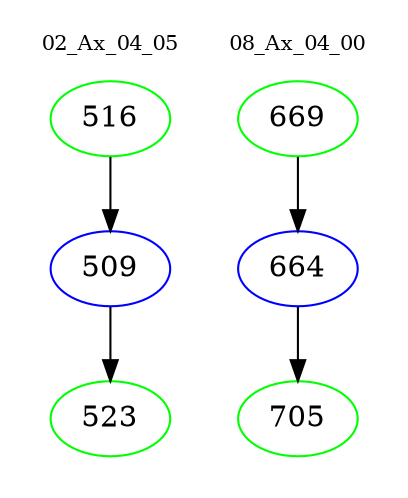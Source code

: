 digraph{
subgraph cluster_0 {
color = white
label = "02_Ax_04_05";
fontsize=10;
T0_516 [label="516", color="green"]
T0_516 -> T0_509 [color="black"]
T0_509 [label="509", color="blue"]
T0_509 -> T0_523 [color="black"]
T0_523 [label="523", color="green"]
}
subgraph cluster_1 {
color = white
label = "08_Ax_04_00";
fontsize=10;
T1_669 [label="669", color="green"]
T1_669 -> T1_664 [color="black"]
T1_664 [label="664", color="blue"]
T1_664 -> T1_705 [color="black"]
T1_705 [label="705", color="green"]
}
}
